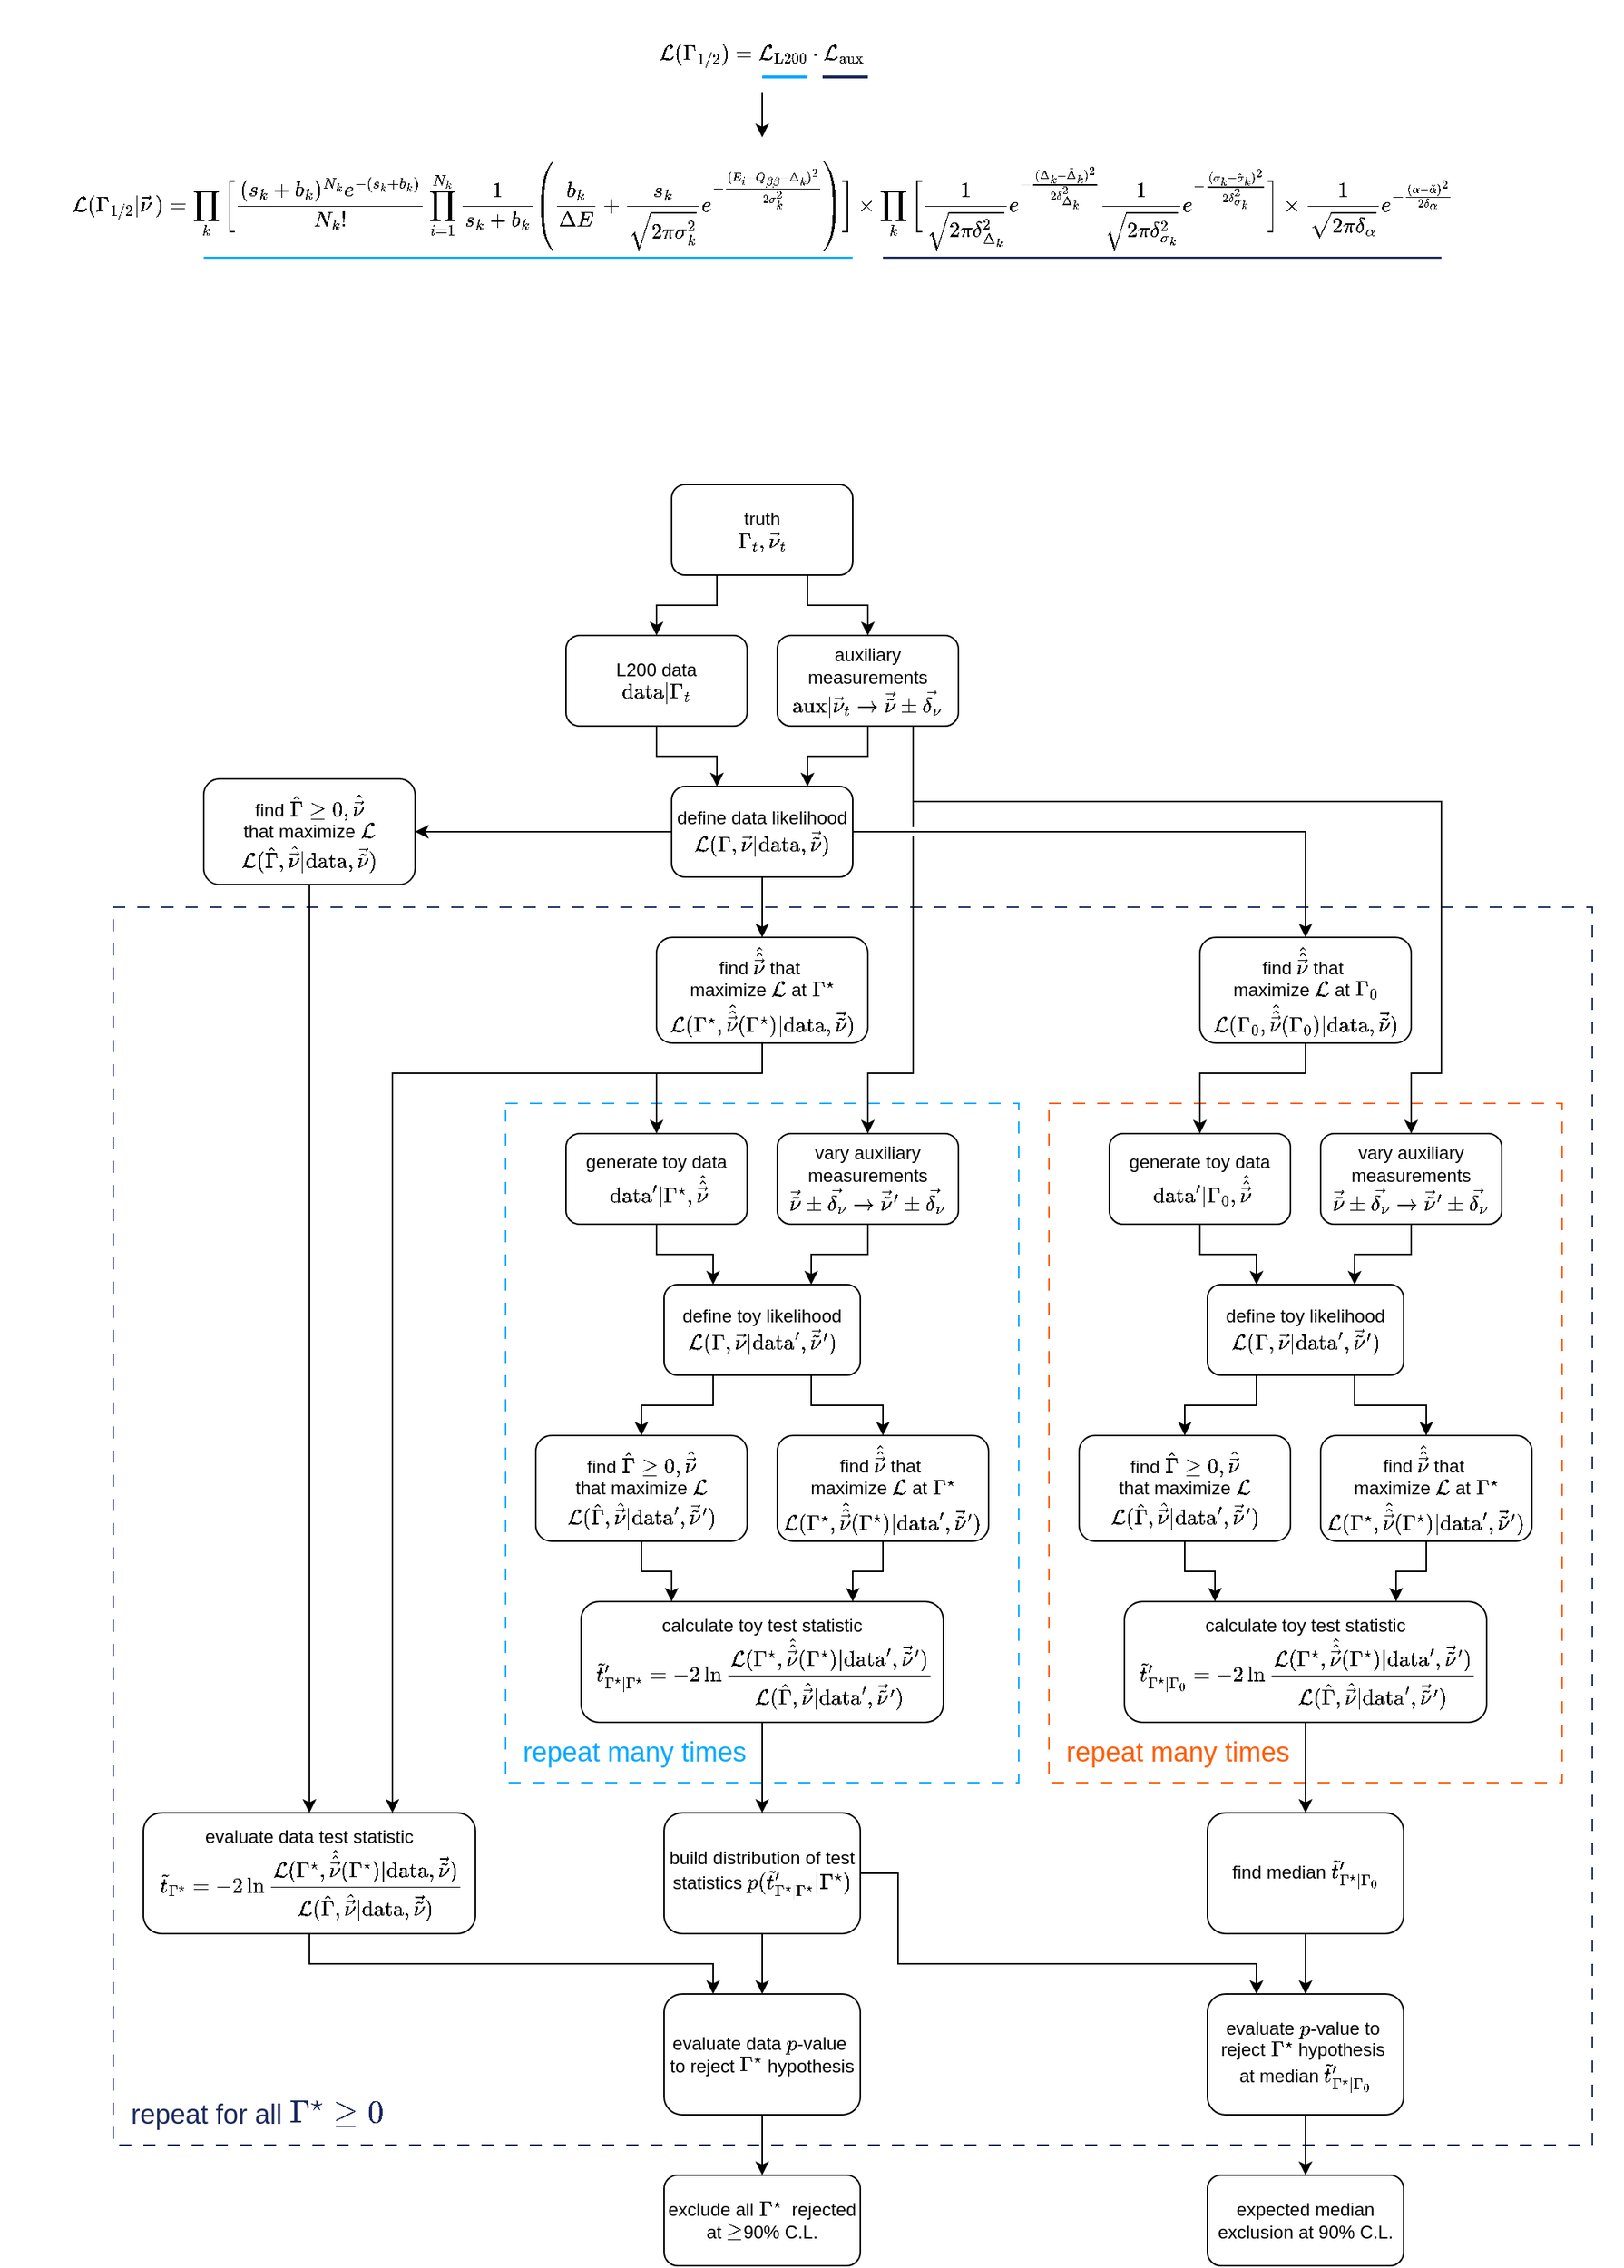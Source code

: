 <mxfile version="26.0.10">
  <diagram name="Page-1" id="N17phzSXL9w7y8zX3gDE">
    <mxGraphModel dx="2948" dy="1178" grid="1" gridSize="10" guides="1" tooltips="1" connect="1" arrows="1" fold="1" page="1" pageScale="1" pageWidth="850" pageHeight="1100" math="1" shadow="0">
      <root>
        <mxCell id="0" />
        <mxCell id="1" parent="0" />
        <mxCell id="ZSnNDYF2Bw-W7KcPjIif-54" value="" style="rounded=0;whiteSpace=wrap;html=1;fillColor=none;dashed=1;dashPattern=8 8;strokeColor=#1A2A5B;" vertex="1" parent="1">
          <mxGeometry x="-430" y="630" width="980" height="820" as="geometry" />
        </mxCell>
        <mxCell id="dGh9uOD7rtoKU6u2wli6-2" value="$$\mathcal{L}(\Gamma_{1/2}) = \mathcal{L}_{\textrm{L200}} \cdot \mathcal{L}_{\textrm{aux}}$$" style="text;whiteSpace=wrap;align=center;verticalAlign=middle;" parent="1" vertex="1">
          <mxGeometry x="-80" y="40" width="160" height="50" as="geometry" />
        </mxCell>
        <mxCell id="dGh9uOD7rtoKU6u2wli6-6" value="" style="endArrow=none;html=1;rounded=0;fontColor=#07A9FF;strokeColor=#07A9FF;strokeWidth=2;" parent="1" edge="1">
          <mxGeometry width="50" height="50" relative="1" as="geometry">
            <mxPoint y="80" as="sourcePoint" />
            <mxPoint x="30" y="80" as="targetPoint" />
          </mxGeometry>
        </mxCell>
        <mxCell id="dGh9uOD7rtoKU6u2wli6-7" value="" style="endArrow=none;html=1;rounded=0;fontColor=#07A9FF;strokeColor=#1A2A5B;strokeWidth=2;" parent="1" edge="1">
          <mxGeometry width="50" height="50" relative="1" as="geometry">
            <mxPoint x="40" y="80" as="sourcePoint" />
            <mxPoint x="70" y="80" as="targetPoint" />
          </mxGeometry>
        </mxCell>
        <mxCell id="dGh9uOD7rtoKU6u2wli6-10" value="" style="endArrow=classic;html=1;rounded=0;exitX=0.5;exitY=1;exitDx=0;exitDy=0;entryX=0.5;entryY=0;entryDx=0;entryDy=0;" parent="1" source="dGh9uOD7rtoKU6u2wli6-2" target="dGh9uOD7rtoKU6u2wli6-1" edge="1">
          <mxGeometry width="50" height="50" relative="1" as="geometry">
            <mxPoint y="100" as="sourcePoint" />
            <mxPoint x="110" y="100" as="targetPoint" />
          </mxGeometry>
        </mxCell>
        <mxCell id="dGh9uOD7rtoKU6u2wli6-12" value="" style="group" parent="1" vertex="1" connectable="0">
          <mxGeometry x="-505" y="120" width="1010" height="90" as="geometry" />
        </mxCell>
        <mxCell id="dGh9uOD7rtoKU6u2wli6-1" value="$$\mathcal{L}(\Gamma_{1/2} | \vec{\nu}\,) = \prod_k \bigg[ \frac{(s_k + b_k)^{N_k} e^{-(s_k + b_k)}}{N_k!} \prod_{i=1}^{N_k} \frac{1}{s_k + b_k} \left( \frac{b_k}{\Delta E} + \frac{s_k}{\sqrt{2 \pi \sigma_k^2}} e^{-\frac{(E_i - Q_{\beta\beta} - \Delta_k)^2}{2 \sigma_k^2}} \right) \bigg] &#xa;&#xa;\times \prod_k \bigg[ \frac{1}{\sqrt{2 \pi \delta_{\Delta_k}^2}} e^{-\frac{(\Delta_k - \tilde{\Delta}_k)^2}{2 \delta_{\Delta_k}^2}}   &#xa; \frac{1}{\sqrt{2 \pi \delta_{\sigma_k}^2}} e^{-\frac{(\sigma_k - &#xa;\tilde{\sigma}_k)^2}{2 \delta_{\sigma_k}^2}} \bigg] \times \frac{1}{\sqrt{2 &#xa;\pi \delta_{\alpha} }} e^{-\frac{(\alpha - \tilde{\alpha})^2}{2 &#xa;\delta_{\alpha}}}&#xa;   $$" style="text;whiteSpace=wrap;align=center;verticalAlign=middle;" parent="dGh9uOD7rtoKU6u2wli6-12" vertex="1">
          <mxGeometry width="1010" height="90" as="geometry" />
        </mxCell>
        <mxCell id="dGh9uOD7rtoKU6u2wli6-4" value="" style="endArrow=none;html=1;rounded=0;entryX=0.607;entryY=0.786;entryDx=0;entryDy=0;entryPerimeter=0;fontColor=#07A9FF;strokeColor=#07A9FF;strokeWidth=2;" parent="dGh9uOD7rtoKU6u2wli6-12" edge="1">
          <mxGeometry width="50" height="50" relative="1" as="geometry">
            <mxPoint x="135" y="80" as="sourcePoint" />
            <mxPoint x="564.92" y="80.04" as="targetPoint" />
          </mxGeometry>
        </mxCell>
        <mxCell id="dGh9uOD7rtoKU6u2wli6-8" value="" style="endArrow=none;html=1;rounded=0;fontColor=#07A9FF;strokeColor=#1A2A5B;strokeWidth=2;" parent="dGh9uOD7rtoKU6u2wli6-12" edge="1">
          <mxGeometry width="50" height="50" relative="1" as="geometry">
            <mxPoint x="585" y="80" as="sourcePoint" />
            <mxPoint x="955" y="80" as="targetPoint" />
          </mxGeometry>
        </mxCell>
        <mxCell id="pB9OxfSEECygrkOrtsTo-2" value="" style="rounded=0;whiteSpace=wrap;html=1;fillColor=none;dashed=1;dashPattern=8 8;strokeColor=#07A9FF;" parent="1" vertex="1">
          <mxGeometry x="-170" y="760" width="340" height="450" as="geometry" />
        </mxCell>
        <mxCell id="ZSnNDYF2Bw-W7KcPjIif-4" style="edgeStyle=orthogonalEdgeStyle;rounded=0;orthogonalLoop=1;jettySize=auto;html=1;exitX=0.25;exitY=1;exitDx=0;exitDy=0;entryX=0.5;entryY=0;entryDx=0;entryDy=0;" edge="1" parent="1" source="pB9OxfSEECygrkOrtsTo-5" target="pB9OxfSEECygrkOrtsTo-7">
          <mxGeometry relative="1" as="geometry" />
        </mxCell>
        <mxCell id="ZSnNDYF2Bw-W7KcPjIif-5" style="edgeStyle=orthogonalEdgeStyle;rounded=0;orthogonalLoop=1;jettySize=auto;html=1;exitX=0.75;exitY=1;exitDx=0;exitDy=0;entryX=0.5;entryY=0;entryDx=0;entryDy=0;" edge="1" parent="1" source="pB9OxfSEECygrkOrtsTo-5" target="pB9OxfSEECygrkOrtsTo-9">
          <mxGeometry relative="1" as="geometry" />
        </mxCell>
        <mxCell id="pB9OxfSEECygrkOrtsTo-5" value="&lt;div&gt;truth&lt;b&gt;&lt;br&gt;&lt;/b&gt;&lt;/div&gt;&lt;div&gt;\(\Gamma_t,&amp;nbsp; \vec{\nu}_t\)&lt;br&gt;&lt;/div&gt;" style="rounded=1;whiteSpace=wrap;html=1;fillColor=default;" parent="1" vertex="1">
          <mxGeometry x="-60" y="350" width="120" height="60" as="geometry" />
        </mxCell>
        <mxCell id="pB9OxfSEECygrkOrtsTo-6" style="edgeStyle=orthogonalEdgeStyle;rounded=0;orthogonalLoop=1;jettySize=auto;html=1;exitX=0.5;exitY=1;exitDx=0;exitDy=0;entryX=0.25;entryY=0;entryDx=0;entryDy=0;" parent="1" source="pB9OxfSEECygrkOrtsTo-7" target="pB9OxfSEECygrkOrtsTo-20" edge="1">
          <mxGeometry relative="1" as="geometry" />
        </mxCell>
        <mxCell id="pB9OxfSEECygrkOrtsTo-7" value="&lt;div&gt;L200 data&lt;/div&gt;&lt;div&gt;\(\textrm{data} | \Gamma_t\)&lt;/div&gt;" style="rounded=1;whiteSpace=wrap;html=1;" parent="1" vertex="1">
          <mxGeometry x="-130" y="450" width="120" height="60" as="geometry" />
        </mxCell>
        <mxCell id="pB9OxfSEECygrkOrtsTo-8" style="edgeStyle=orthogonalEdgeStyle;rounded=0;orthogonalLoop=1;jettySize=auto;html=1;exitX=0.5;exitY=1;exitDx=0;exitDy=0;entryX=0.75;entryY=0;entryDx=0;entryDy=0;" parent="1" source="pB9OxfSEECygrkOrtsTo-9" target="pB9OxfSEECygrkOrtsTo-20" edge="1">
          <mxGeometry relative="1" as="geometry" />
        </mxCell>
        <mxCell id="pB9OxfSEECygrkOrtsTo-9" value="&lt;div&gt;auxiliary measurements&lt;/div&gt;&lt;div&gt;\(\textrm{aux} | \vec{\nu}_t \to \vec{\tilde{\nu}} \pm \vec{\delta_\nu}\)&lt;/div&gt;" style="rounded=1;whiteSpace=wrap;html=1;" parent="1" vertex="1">
          <mxGeometry x="10" y="450" width="120" height="60" as="geometry" />
        </mxCell>
        <mxCell id="ZSnNDYF2Bw-W7KcPjIif-48" style="edgeStyle=orthogonalEdgeStyle;rounded=0;orthogonalLoop=1;jettySize=auto;html=1;exitX=0.5;exitY=1;exitDx=0;exitDy=0;entryX=0.5;entryY=0;entryDx=0;entryDy=0;" edge="1" parent="1" source="pB9OxfSEECygrkOrtsTo-11" target="pB9OxfSEECygrkOrtsTo-13">
          <mxGeometry relative="1" as="geometry">
            <Array as="points">
              <mxPoint y="740" />
              <mxPoint x="-70" y="740" />
            </Array>
          </mxGeometry>
        </mxCell>
        <mxCell id="ZSnNDYF2Bw-W7KcPjIif-50" style="edgeStyle=orthogonalEdgeStyle;rounded=0;orthogonalLoop=1;jettySize=auto;html=1;exitX=0.5;exitY=1;exitDx=0;exitDy=0;entryX=0.75;entryY=0;entryDx=0;entryDy=0;" edge="1" parent="1" source="pB9OxfSEECygrkOrtsTo-11" target="pB9OxfSEECygrkOrtsTo-22">
          <mxGeometry relative="1" as="geometry">
            <Array as="points">
              <mxPoint y="740" />
              <mxPoint x="-245" y="740" />
            </Array>
          </mxGeometry>
        </mxCell>
        <mxCell id="pB9OxfSEECygrkOrtsTo-11" value="&lt;div&gt;find \(\hat{\hat{\vec{\nu}}}\) that&amp;nbsp;&lt;/div&gt;&lt;div&gt;maximize \( \mathcal{L}\) at \(\Gamma^{\star}\)\(\mathcal{L}(\Gamma^{\star}, \hat{\hat{\vec{\nu}}}(\Gamma^{\star}) | \textrm{data},&amp;nbsp;\vec{\tilde{\nu}})\)&lt;/div&gt;" style="rounded=1;whiteSpace=wrap;html=1;" parent="1" vertex="1">
          <mxGeometry x="-70" y="650" width="140" height="70" as="geometry" />
        </mxCell>
        <mxCell id="ZSnNDYF2Bw-W7KcPjIif-9" style="edgeStyle=orthogonalEdgeStyle;rounded=0;orthogonalLoop=1;jettySize=auto;html=1;exitX=0.5;exitY=1;exitDx=0;exitDy=0;entryX=0.25;entryY=0;entryDx=0;entryDy=0;" edge="1" parent="1" source="pB9OxfSEECygrkOrtsTo-13" target="pB9OxfSEECygrkOrtsTo-31">
          <mxGeometry relative="1" as="geometry" />
        </mxCell>
        <mxCell id="pB9OxfSEECygrkOrtsTo-13" value="&lt;div&gt;generate toy data&lt;/div&gt;&lt;div&gt;&amp;nbsp;\( \textrm{data}^{\prime} | \Gamma^{\star},&amp;nbsp; \hat{\hat{\vec{\nu}}}\)&lt;/div&gt;" style="rounded=1;whiteSpace=wrap;html=1;" parent="1" vertex="1">
          <mxGeometry x="-130" y="780" width="120" height="60" as="geometry" />
        </mxCell>
        <mxCell id="ZSnNDYF2Bw-W7KcPjIif-10" style="edgeStyle=orthogonalEdgeStyle;rounded=0;orthogonalLoop=1;jettySize=auto;html=1;exitX=0.5;exitY=1;exitDx=0;exitDy=0;entryX=0.75;entryY=0;entryDx=0;entryDy=0;" edge="1" parent="1" source="pB9OxfSEECygrkOrtsTo-15" target="pB9OxfSEECygrkOrtsTo-31">
          <mxGeometry relative="1" as="geometry" />
        </mxCell>
        <mxCell id="pB9OxfSEECygrkOrtsTo-15" value="&lt;div&gt;vary auxiliary measurements&lt;/div&gt;&lt;div&gt;\(&amp;nbsp;\vec{\tilde{\nu}} \pm \vec{\delta_\nu} \to \vec{\tilde{\nu}}^{\prime} \pm \vec{\delta_\nu} \)&lt;/div&gt;" style="rounded=1;whiteSpace=wrap;html=1;" parent="1" vertex="1">
          <mxGeometry x="10" y="780" width="120" height="60" as="geometry" />
        </mxCell>
        <mxCell id="pB9OxfSEECygrkOrtsTo-16" style="edgeStyle=orthogonalEdgeStyle;rounded=0;orthogonalLoop=1;jettySize=auto;html=1;exitX=0.5;exitY=1;exitDx=0;exitDy=0;entryX=0.5;entryY=0;entryDx=0;entryDy=0;" parent="1" source="pB9OxfSEECygrkOrtsTo-17" target="pB9OxfSEECygrkOrtsTo-26" edge="1">
          <mxGeometry relative="1" as="geometry">
            <mxPoint x="99.667" y="970" as="targetPoint" />
          </mxGeometry>
        </mxCell>
        <mxCell id="pB9OxfSEECygrkOrtsTo-17" value="&lt;div&gt;calculate toy test statistic&lt;/div&gt;&lt;div&gt;&amp;nbsp;\(\tilde{t}_{\Gamma^{\star}|\Gamma^{\star}}^{\prime} = -2 \ln{ \dfrac{\mathcal{L}(\Gamma^{\star} , \hat{\hat{\vec{\nu}}}(\Gamma^{\star}) | \textrm{data}^{\prime},&amp;nbsp;\vec{\tilde{\nu}}^{\prime})}{\mathcal{L}(\hat{\Gamma} , \hat{\vec{\nu}}| \textrm{data}^{\prime},\vec{\tilde{\nu}}^{\prime})}} \)&lt;/div&gt;" style="rounded=1;whiteSpace=wrap;html=1;" parent="1" vertex="1">
          <mxGeometry x="-120" y="1090" width="240" height="80" as="geometry" />
        </mxCell>
        <mxCell id="ZSnNDYF2Bw-W7KcPjIif-44" style="edgeStyle=orthogonalEdgeStyle;rounded=0;orthogonalLoop=1;jettySize=auto;html=1;exitX=0;exitY=0.5;exitDx=0;exitDy=0;entryX=1;entryY=0.5;entryDx=0;entryDy=0;" edge="1" parent="1" source="pB9OxfSEECygrkOrtsTo-20" target="ZSnNDYF2Bw-W7KcPjIif-1">
          <mxGeometry relative="1" as="geometry" />
        </mxCell>
        <mxCell id="ZSnNDYF2Bw-W7KcPjIif-45" style="edgeStyle=orthogonalEdgeStyle;rounded=0;orthogonalLoop=1;jettySize=auto;html=1;exitX=0.5;exitY=1;exitDx=0;exitDy=0;entryX=0.5;entryY=0;entryDx=0;entryDy=0;" edge="1" parent="1" source="pB9OxfSEECygrkOrtsTo-20" target="pB9OxfSEECygrkOrtsTo-11">
          <mxGeometry relative="1" as="geometry" />
        </mxCell>
        <mxCell id="ZSnNDYF2Bw-W7KcPjIif-46" style="edgeStyle=orthogonalEdgeStyle;rounded=0;orthogonalLoop=1;jettySize=auto;html=1;exitX=1;exitY=0.5;exitDx=0;exitDy=0;entryX=0.5;entryY=0;entryDx=0;entryDy=0;" edge="1" parent="1" source="pB9OxfSEECygrkOrtsTo-20" target="ZSnNDYF2Bw-W7KcPjIif-40">
          <mxGeometry relative="1" as="geometry" />
        </mxCell>
        <mxCell id="pB9OxfSEECygrkOrtsTo-20" value="&lt;div&gt;define data likelihood&lt;/div&gt;&lt;div&gt;\(\mathcal{L}(\Gamma, \vec{\nu}&amp;nbsp;| \textrm{data},&amp;nbsp;\vec{\tilde{\nu}} ) \)&lt;br&gt;&lt;/div&gt;" style="rounded=1;whiteSpace=wrap;html=1;" parent="1" vertex="1">
          <mxGeometry x="-60" y="550" width="120" height="60" as="geometry" />
        </mxCell>
        <mxCell id="pB9OxfSEECygrkOrtsTo-21" style="edgeStyle=orthogonalEdgeStyle;rounded=0;orthogonalLoop=1;jettySize=auto;html=1;exitX=0.5;exitY=1;exitDx=0;exitDy=0;entryX=0.25;entryY=0;entryDx=0;entryDy=0;" parent="1" source="pB9OxfSEECygrkOrtsTo-22" target="pB9OxfSEECygrkOrtsTo-28" edge="1">
          <mxGeometry relative="1" as="geometry" />
        </mxCell>
        <mxCell id="pB9OxfSEECygrkOrtsTo-22" value="&lt;div&gt;evaluate data test statistic&lt;/div&gt;&lt;div&gt;&amp;nbsp;\(\tilde{t}_{\Gamma^{\star}} = -2 \ln{ \dfrac{\mathcal{L}(\Gamma^{\star} , \hat{\hat{\vec{\nu}}}(\Gamma^{\star})| \textrm{data}, \vec{\tilde{\nu}})}{\mathcal{L}(\hat{\Gamma} , \hat{\vec{\nu}} | \textrm{data},&amp;nbsp;\vec{\tilde{\nu}})}} \)&lt;/div&gt;" style="rounded=1;whiteSpace=wrap;html=1;" parent="1" vertex="1">
          <mxGeometry x="-410" y="1230" width="220" height="80" as="geometry" />
        </mxCell>
        <mxCell id="pB9OxfSEECygrkOrtsTo-24" value="repeat many times " style="text;html=1;align=center;verticalAlign=middle;resizable=0;points=[];autosize=1;strokeColor=none;fillColor=none;fontColor=#07A9FF;fontStyle=0;fontSize=18;" parent="1" vertex="1">
          <mxGeometry x="-170" y="1170" width="170" height="40" as="geometry" />
        </mxCell>
        <mxCell id="pB9OxfSEECygrkOrtsTo-25" style="edgeStyle=orthogonalEdgeStyle;rounded=0;orthogonalLoop=1;jettySize=auto;html=1;exitX=0.5;exitY=1;exitDx=0;exitDy=0;entryX=0.5;entryY=0;entryDx=0;entryDy=0;" parent="1" source="pB9OxfSEECygrkOrtsTo-26" target="pB9OxfSEECygrkOrtsTo-28" edge="1">
          <mxGeometry relative="1" as="geometry" />
        </mxCell>
        <mxCell id="ZSnNDYF2Bw-W7KcPjIif-59" style="edgeStyle=orthogonalEdgeStyle;rounded=0;orthogonalLoop=1;jettySize=auto;html=1;exitX=1;exitY=0.5;exitDx=0;exitDy=0;entryX=0.25;entryY=0;entryDx=0;entryDy=0;" edge="1" parent="1" source="pB9OxfSEECygrkOrtsTo-26" target="ZSnNDYF2Bw-W7KcPjIif-55">
          <mxGeometry relative="1" as="geometry">
            <Array as="points">
              <mxPoint x="90" y="1270" />
              <mxPoint x="90" y="1330" />
              <mxPoint x="328" y="1330" />
            </Array>
          </mxGeometry>
        </mxCell>
        <mxCell id="pB9OxfSEECygrkOrtsTo-26" value="build distribution of test statistics \( p(\tilde{t}_{\Gamma^{\star}|\Gamma^{\star}}^{\prime} | \Gamma^{\star})\)" style="rounded=1;whiteSpace=wrap;html=1;" parent="1" vertex="1">
          <mxGeometry x="-65" y="1230" width="130" height="80" as="geometry" />
        </mxCell>
        <mxCell id="pB9OxfSEECygrkOrtsTo-27" style="edgeStyle=orthogonalEdgeStyle;rounded=0;orthogonalLoop=1;jettySize=auto;html=1;exitX=0.5;exitY=1;exitDx=0;exitDy=0;entryX=0.5;entryY=0;entryDx=0;entryDy=0;" parent="1" source="pB9OxfSEECygrkOrtsTo-28" target="pB9OxfSEECygrkOrtsTo-29" edge="1">
          <mxGeometry relative="1" as="geometry">
            <mxPoint x="-60.31" y="1340" as="targetPoint" />
          </mxGeometry>
        </mxCell>
        <mxCell id="pB9OxfSEECygrkOrtsTo-28" value="&lt;div&gt;evaluate data \(p\)-value&amp;nbsp;&lt;/div&gt;&lt;div&gt;to reject \(\Gamma^{\star}\) hypothesis&lt;/div&gt;" style="rounded=1;whiteSpace=wrap;html=1;" parent="1" vertex="1">
          <mxGeometry x="-65" y="1350" width="130" height="80" as="geometry" />
        </mxCell>
        <mxCell id="pB9OxfSEECygrkOrtsTo-29" value="exclude all \(\Gamma^{\star}\)&amp;nbsp; rejected at \(\geq\)90% C.L." style="rounded=1;whiteSpace=wrap;html=1;" parent="1" vertex="1">
          <mxGeometry x="-65" y="1470" width="130" height="60" as="geometry" />
        </mxCell>
        <mxCell id="ZSnNDYF2Bw-W7KcPjIif-13" style="edgeStyle=orthogonalEdgeStyle;rounded=0;orthogonalLoop=1;jettySize=auto;html=1;exitX=0.25;exitY=1;exitDx=0;exitDy=0;entryX=0.5;entryY=0;entryDx=0;entryDy=0;" edge="1" parent="1" source="pB9OxfSEECygrkOrtsTo-31" target="ZSnNDYF2Bw-W7KcPjIif-12">
          <mxGeometry relative="1" as="geometry" />
        </mxCell>
        <mxCell id="ZSnNDYF2Bw-W7KcPjIif-14" style="edgeStyle=orthogonalEdgeStyle;rounded=0;orthogonalLoop=1;jettySize=auto;html=1;exitX=0.75;exitY=1;exitDx=0;exitDy=0;entryX=0.5;entryY=0;entryDx=0;entryDy=0;" edge="1" parent="1" source="pB9OxfSEECygrkOrtsTo-31" target="ZSnNDYF2Bw-W7KcPjIif-11">
          <mxGeometry relative="1" as="geometry" />
        </mxCell>
        <mxCell id="pB9OxfSEECygrkOrtsTo-31" value="&lt;div&gt;define toy likelihood&lt;/div&gt;&lt;div&gt;\(\mathcal{L}(\Gamma, \vec{\nu}&amp;nbsp;| \textrm{data}^{\prime},&amp;nbsp;\vec{\tilde{\nu}}^{\prime} ) \)&lt;br&gt;&lt;/div&gt;" style="rounded=1;whiteSpace=wrap;html=1;" parent="1" vertex="1">
          <mxGeometry x="-65" y="880" width="130" height="60" as="geometry" />
        </mxCell>
        <mxCell id="pB9OxfSEECygrkOrtsTo-32" value="repeat for all \( \Gamma^{\star} \geq 0\) " style="text;html=1;align=center;verticalAlign=middle;resizable=0;points=[];autosize=1;strokeColor=none;fillColor=none;fontColor=#1A2A5B;fontStyle=0;fontSize=18;" parent="1" vertex="1">
          <mxGeometry x="-505" y="1410" width="340" height="40" as="geometry" />
        </mxCell>
        <mxCell id="ZSnNDYF2Bw-W7KcPjIif-6" style="edgeStyle=orthogonalEdgeStyle;rounded=0;orthogonalLoop=1;jettySize=auto;html=1;exitX=0.5;exitY=1;exitDx=0;exitDy=0;entryX=0.5;entryY=0;entryDx=0;entryDy=0;" edge="1" parent="1" source="ZSnNDYF2Bw-W7KcPjIif-1" target="pB9OxfSEECygrkOrtsTo-22">
          <mxGeometry relative="1" as="geometry">
            <Array as="points" />
          </mxGeometry>
        </mxCell>
        <mxCell id="ZSnNDYF2Bw-W7KcPjIif-1" value="&lt;div&gt;find \(\hat{\Gamma} \geq 0, \hat{\vec{\nu}}\) that&amp;nbsp;maximize \( \mathcal{L}\) \(\mathcal{L}(\hat{\Gamma} , \hat{\vec{\nu}} | \textrm{data},&amp;nbsp;\vec{\tilde{\nu}})\)&lt;/div&gt;" style="rounded=1;whiteSpace=wrap;html=1;" vertex="1" parent="1">
          <mxGeometry x="-370" y="545" width="140" height="70" as="geometry" />
        </mxCell>
        <mxCell id="ZSnNDYF2Bw-W7KcPjIif-18" style="edgeStyle=orthogonalEdgeStyle;rounded=0;orthogonalLoop=1;jettySize=auto;html=1;exitX=0.5;exitY=1;exitDx=0;exitDy=0;entryX=0.75;entryY=0;entryDx=0;entryDy=0;" edge="1" parent="1" source="ZSnNDYF2Bw-W7KcPjIif-11" target="pB9OxfSEECygrkOrtsTo-17">
          <mxGeometry relative="1" as="geometry" />
        </mxCell>
        <mxCell id="ZSnNDYF2Bw-W7KcPjIif-11" value="&lt;div&gt;find \(\hat{\hat{\vec{\nu}}}\) that&amp;nbsp;&lt;/div&gt;&lt;div&gt;maximize \( \mathcal{L}\) at \(\Gamma^{\star}\)\(\mathcal{L}(\Gamma^{\star}, \hat{\hat{\vec{\nu}}}(\Gamma^{\star}) | \textrm{data}^{\prime},&amp;nbsp;\vec{\tilde{\nu}}^{\prime})\)&lt;/div&gt;" style="rounded=1;whiteSpace=wrap;html=1;" vertex="1" parent="1">
          <mxGeometry x="10" y="980" width="140" height="70" as="geometry" />
        </mxCell>
        <mxCell id="ZSnNDYF2Bw-W7KcPjIif-17" style="edgeStyle=orthogonalEdgeStyle;rounded=0;orthogonalLoop=1;jettySize=auto;html=1;exitX=0.5;exitY=1;exitDx=0;exitDy=0;entryX=0.25;entryY=0;entryDx=0;entryDy=0;" edge="1" parent="1" source="ZSnNDYF2Bw-W7KcPjIif-12" target="pB9OxfSEECygrkOrtsTo-17">
          <mxGeometry relative="1" as="geometry" />
        </mxCell>
        <mxCell id="ZSnNDYF2Bw-W7KcPjIif-12" value="&lt;div&gt;find \(\hat{\Gamma} \geq 0, \hat{\vec{\nu}}\) that&amp;nbsp;maximize \( \mathcal{L}\) \(\mathcal{L}(\hat{\Gamma} , \hat{\vec{\nu}} | \textrm{data}^{\prime},&amp;nbsp;\vec{\tilde{\nu}}^{\prime})\)&lt;/div&gt;" style="rounded=1;whiteSpace=wrap;html=1;" vertex="1" parent="1">
          <mxGeometry x="-150" y="980" width="140" height="70" as="geometry" />
        </mxCell>
        <mxCell id="ZSnNDYF2Bw-W7KcPjIif-21" value="" style="rounded=0;whiteSpace=wrap;html=1;fillColor=none;dashed=1;dashPattern=8 8;strokeColor=#FF5D07;" vertex="1" parent="1">
          <mxGeometry x="190" y="760" width="340" height="450" as="geometry" />
        </mxCell>
        <mxCell id="ZSnNDYF2Bw-W7KcPjIif-24" style="edgeStyle=orthogonalEdgeStyle;rounded=0;orthogonalLoop=1;jettySize=auto;html=1;exitX=0.5;exitY=1;exitDx=0;exitDy=0;entryX=0.25;entryY=0;entryDx=0;entryDy=0;" edge="1" parent="1" source="ZSnNDYF2Bw-W7KcPjIif-25" target="ZSnNDYF2Bw-W7KcPjIif-33">
          <mxGeometry relative="1" as="geometry" />
        </mxCell>
        <mxCell id="ZSnNDYF2Bw-W7KcPjIif-25" value="&lt;div&gt;generate toy data&lt;/div&gt;&lt;div&gt;&amp;nbsp;\( \textrm{data}^{\prime} | \Gamma_0,&amp;nbsp; \hat{\hat{\vec{\nu}}}\)&lt;/div&gt;" style="rounded=1;whiteSpace=wrap;html=1;" vertex="1" parent="1">
          <mxGeometry x="230" y="780" width="120" height="60" as="geometry" />
        </mxCell>
        <mxCell id="ZSnNDYF2Bw-W7KcPjIif-26" style="edgeStyle=orthogonalEdgeStyle;rounded=0;orthogonalLoop=1;jettySize=auto;html=1;exitX=0.5;exitY=1;exitDx=0;exitDy=0;entryX=0.75;entryY=0;entryDx=0;entryDy=0;" edge="1" parent="1" source="ZSnNDYF2Bw-W7KcPjIif-27" target="ZSnNDYF2Bw-W7KcPjIif-33">
          <mxGeometry relative="1" as="geometry" />
        </mxCell>
        <mxCell id="ZSnNDYF2Bw-W7KcPjIif-27" value="&lt;div&gt;vary auxiliary measurements&lt;/div&gt;&lt;div&gt;\(&amp;nbsp;\vec{\tilde{\nu}} \pm \vec{\delta_\nu} \to \vec{\tilde{\nu}}^{\prime} \pm \vec{\delta_\nu} \)&lt;/div&gt;" style="rounded=1;whiteSpace=wrap;html=1;" vertex="1" parent="1">
          <mxGeometry x="370" y="780" width="120" height="60" as="geometry" />
        </mxCell>
        <mxCell id="ZSnNDYF2Bw-W7KcPjIif-28" style="edgeStyle=orthogonalEdgeStyle;rounded=0;orthogonalLoop=1;jettySize=auto;html=1;exitX=0.5;exitY=1;exitDx=0;exitDy=0;entryX=0.5;entryY=0;entryDx=0;entryDy=0;" edge="1" parent="1" source="ZSnNDYF2Bw-W7KcPjIif-29" target="ZSnNDYF2Bw-W7KcPjIif-51">
          <mxGeometry relative="1" as="geometry">
            <mxPoint x="360" y="1230" as="targetPoint" />
          </mxGeometry>
        </mxCell>
        <mxCell id="ZSnNDYF2Bw-W7KcPjIif-29" value="&lt;div&gt;calculate toy test statistic&lt;/div&gt;&lt;div&gt;&amp;nbsp;\(\tilde{t}_{\Gamma^{\star} | \Gamma_0}^{\prime} = -2 \ln{ \dfrac{\mathcal{L}(\Gamma^{\star} , \hat{\hat{\vec{\nu}}}(\Gamma^{\star}) | \textrm{data}^{\prime},&amp;nbsp;\vec{\tilde{\nu}}^{\prime})}{\mathcal{L}(\hat{\Gamma} , \hat{\vec{\nu}}| \textrm{data}^{\prime},\vec{\tilde{\nu}}^{\prime})}} \)&lt;/div&gt;" style="rounded=1;whiteSpace=wrap;html=1;" vertex="1" parent="1">
          <mxGeometry x="240" y="1090" width="240" height="80" as="geometry" />
        </mxCell>
        <mxCell id="ZSnNDYF2Bw-W7KcPjIif-30" value="repeat many times " style="text;html=1;align=center;verticalAlign=middle;resizable=0;points=[];autosize=1;strokeColor=none;fillColor=none;fontColor=#FF5D07;fontStyle=0;fontSize=18;" vertex="1" parent="1">
          <mxGeometry x="190" y="1170" width="170" height="40" as="geometry" />
        </mxCell>
        <mxCell id="ZSnNDYF2Bw-W7KcPjIif-31" style="edgeStyle=orthogonalEdgeStyle;rounded=0;orthogonalLoop=1;jettySize=auto;html=1;exitX=0.25;exitY=1;exitDx=0;exitDy=0;entryX=0.5;entryY=0;entryDx=0;entryDy=0;" edge="1" parent="1" source="ZSnNDYF2Bw-W7KcPjIif-33" target="ZSnNDYF2Bw-W7KcPjIif-37">
          <mxGeometry relative="1" as="geometry" />
        </mxCell>
        <mxCell id="ZSnNDYF2Bw-W7KcPjIif-32" style="edgeStyle=orthogonalEdgeStyle;rounded=0;orthogonalLoop=1;jettySize=auto;html=1;exitX=0.75;exitY=1;exitDx=0;exitDy=0;entryX=0.5;entryY=0;entryDx=0;entryDy=0;" edge="1" parent="1" source="ZSnNDYF2Bw-W7KcPjIif-33" target="ZSnNDYF2Bw-W7KcPjIif-35">
          <mxGeometry relative="1" as="geometry" />
        </mxCell>
        <mxCell id="ZSnNDYF2Bw-W7KcPjIif-33" value="&lt;div&gt;define toy likelihood&lt;/div&gt;&lt;div&gt;\(\mathcal{L}(\Gamma, \vec{\nu}&amp;nbsp;| \textrm{data}^{\prime},&amp;nbsp;\vec{\tilde{\nu}}^{\prime} ) \)&lt;br&gt;&lt;/div&gt;" style="rounded=1;whiteSpace=wrap;html=1;" vertex="1" parent="1">
          <mxGeometry x="295" y="880" width="130" height="60" as="geometry" />
        </mxCell>
        <mxCell id="ZSnNDYF2Bw-W7KcPjIif-34" style="edgeStyle=orthogonalEdgeStyle;rounded=0;orthogonalLoop=1;jettySize=auto;html=1;exitX=0.5;exitY=1;exitDx=0;exitDy=0;entryX=0.75;entryY=0;entryDx=0;entryDy=0;" edge="1" parent="1" source="ZSnNDYF2Bw-W7KcPjIif-35" target="ZSnNDYF2Bw-W7KcPjIif-29">
          <mxGeometry relative="1" as="geometry" />
        </mxCell>
        <mxCell id="ZSnNDYF2Bw-W7KcPjIif-35" value="&lt;div&gt;find \(\hat{\hat{\vec{\nu}}}\) that&amp;nbsp;&lt;/div&gt;&lt;div&gt;maximize \( \mathcal{L}\) at \(\Gamma^{\star}\)\(\mathcal{L}(\Gamma^{\star}, \hat{\hat{\vec{\nu}}}(\Gamma^{\star}) | \textrm{data}^{\prime},&amp;nbsp;\vec{\tilde{\nu}}^{\prime})\)&lt;/div&gt;" style="rounded=1;whiteSpace=wrap;html=1;" vertex="1" parent="1">
          <mxGeometry x="370" y="980" width="140" height="70" as="geometry" />
        </mxCell>
        <mxCell id="ZSnNDYF2Bw-W7KcPjIif-36" style="edgeStyle=orthogonalEdgeStyle;rounded=0;orthogonalLoop=1;jettySize=auto;html=1;exitX=0.5;exitY=1;exitDx=0;exitDy=0;entryX=0.25;entryY=0;entryDx=0;entryDy=0;" edge="1" parent="1" source="ZSnNDYF2Bw-W7KcPjIif-37" target="ZSnNDYF2Bw-W7KcPjIif-29">
          <mxGeometry relative="1" as="geometry" />
        </mxCell>
        <mxCell id="ZSnNDYF2Bw-W7KcPjIif-37" value="&lt;div&gt;find \(\hat{\Gamma} \geq 0, \hat{\vec{\nu}}\) that&amp;nbsp;maximize \( \mathcal{L}\) \(\mathcal{L}(\hat{\Gamma} , \hat{\vec{\nu}} | \textrm{data}^{\prime},&amp;nbsp;\vec{\tilde{\nu}}^{\prime})\)&lt;/div&gt;" style="rounded=1;whiteSpace=wrap;html=1;" vertex="1" parent="1">
          <mxGeometry x="210" y="980" width="140" height="70" as="geometry" />
        </mxCell>
        <mxCell id="ZSnNDYF2Bw-W7KcPjIif-49" style="edgeStyle=orthogonalEdgeStyle;rounded=0;orthogonalLoop=1;jettySize=auto;html=1;exitX=0.5;exitY=1;exitDx=0;exitDy=0;entryX=0.5;entryY=0;entryDx=0;entryDy=0;" edge="1" parent="1" source="ZSnNDYF2Bw-W7KcPjIif-40" target="ZSnNDYF2Bw-W7KcPjIif-25">
          <mxGeometry relative="1" as="geometry">
            <Array as="points">
              <mxPoint x="360" y="740" />
              <mxPoint x="290" y="740" />
            </Array>
          </mxGeometry>
        </mxCell>
        <mxCell id="ZSnNDYF2Bw-W7KcPjIif-40" value="&lt;div&gt;find \(\hat{\hat{\vec{\nu}}}\) that&amp;nbsp;&lt;/div&gt;&lt;div&gt;maximize \( \mathcal{L}\) at \(\Gamma_{0}\)\(\mathcal{L}(\Gamma_{0}, \hat{\hat{\vec{\nu}}}(\Gamma_{0}) | \textrm{data},&amp;nbsp;\vec{\tilde{\nu}})\)&lt;/div&gt;" style="rounded=1;whiteSpace=wrap;html=1;" vertex="1" parent="1">
          <mxGeometry x="290" y="650" width="140" height="70" as="geometry" />
        </mxCell>
        <mxCell id="ZSnNDYF2Bw-W7KcPjIif-43" style="edgeStyle=orthogonalEdgeStyle;rounded=0;orthogonalLoop=1;jettySize=auto;html=1;exitX=0.75;exitY=1;exitDx=0;exitDy=0;entryX=0.5;entryY=0;entryDx=0;entryDy=0;jumpStyle=gap;" edge="1" parent="1" source="pB9OxfSEECygrkOrtsTo-9" target="pB9OxfSEECygrkOrtsTo-15">
          <mxGeometry relative="1" as="geometry">
            <Array as="points">
              <mxPoint x="100" y="740" />
              <mxPoint x="70" y="740" />
            </Array>
          </mxGeometry>
        </mxCell>
        <mxCell id="ZSnNDYF2Bw-W7KcPjIif-42" style="edgeStyle=orthogonalEdgeStyle;rounded=0;orthogonalLoop=1;jettySize=auto;html=1;exitX=0.75;exitY=1;exitDx=0;exitDy=0;entryX=0.5;entryY=0;entryDx=0;entryDy=0;jumpStyle=gap;" edge="1" parent="1" source="pB9OxfSEECygrkOrtsTo-9" target="ZSnNDYF2Bw-W7KcPjIif-27">
          <mxGeometry relative="1" as="geometry">
            <Array as="points">
              <mxPoint x="100" y="560" />
              <mxPoint x="450" y="560" />
              <mxPoint x="450" y="740" />
              <mxPoint x="430" y="740" />
            </Array>
          </mxGeometry>
        </mxCell>
        <mxCell id="ZSnNDYF2Bw-W7KcPjIif-56" style="edgeStyle=orthogonalEdgeStyle;rounded=0;orthogonalLoop=1;jettySize=auto;html=1;exitX=0.5;exitY=1;exitDx=0;exitDy=0;entryX=0.5;entryY=0;entryDx=0;entryDy=0;" edge="1" parent="1" source="ZSnNDYF2Bw-W7KcPjIif-51" target="ZSnNDYF2Bw-W7KcPjIif-55">
          <mxGeometry relative="1" as="geometry" />
        </mxCell>
        <mxCell id="ZSnNDYF2Bw-W7KcPjIif-51" value="find median \( \tilde{t}_{\Gamma^{\star} | \Gamma_0}^{\prime} \)" style="rounded=1;whiteSpace=wrap;html=1;" vertex="1" parent="1">
          <mxGeometry x="295" y="1230" width="130" height="80" as="geometry" />
        </mxCell>
        <mxCell id="ZSnNDYF2Bw-W7KcPjIif-58" style="edgeStyle=orthogonalEdgeStyle;rounded=0;orthogonalLoop=1;jettySize=auto;html=1;exitX=0.5;exitY=1;exitDx=0;exitDy=0;entryX=0.5;entryY=0;entryDx=0;entryDy=0;" edge="1" parent="1" source="ZSnNDYF2Bw-W7KcPjIif-55" target="ZSnNDYF2Bw-W7KcPjIif-57">
          <mxGeometry relative="1" as="geometry" />
        </mxCell>
        <mxCell id="ZSnNDYF2Bw-W7KcPjIif-55" value="&lt;div&gt;evaluate \(p\)-value to&amp;nbsp;&lt;/div&gt;&lt;div&gt;reject \(\Gamma^{\star}\) hypothesis&amp;nbsp;&lt;/div&gt;&lt;div&gt;at median \( \tilde{t}_{\Gamma^{\star} | \Gamma_0}^{\prime} \) &lt;/div&gt;" style="rounded=1;whiteSpace=wrap;html=1;" vertex="1" parent="1">
          <mxGeometry x="295" y="1350" width="130" height="80" as="geometry" />
        </mxCell>
        <mxCell id="ZSnNDYF2Bw-W7KcPjIif-57" value="expected median exclusion at 90% C.L." style="rounded=1;whiteSpace=wrap;html=1;" vertex="1" parent="1">
          <mxGeometry x="295" y="1470" width="130" height="60" as="geometry" />
        </mxCell>
      </root>
    </mxGraphModel>
  </diagram>
</mxfile>
